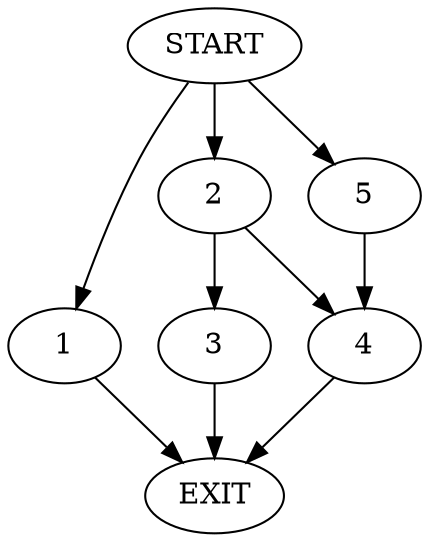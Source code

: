 digraph {
0 [label="START"]
6 [label="EXIT"]
0 -> 1
1 -> 6
0 -> 2
2 -> 3
2 -> 4
4 -> 6
3 -> 6
0 -> 5
5 -> 4
}
